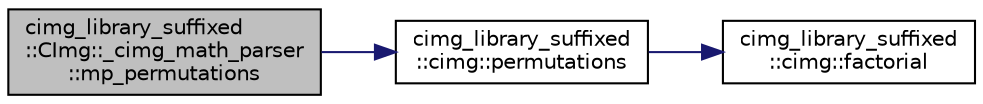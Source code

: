 digraph "cimg_library_suffixed::CImg::_cimg_math_parser::mp_permutations"
{
  edge [fontname="Helvetica",fontsize="10",labelfontname="Helvetica",labelfontsize="10"];
  node [fontname="Helvetica",fontsize="10",shape=record];
  rankdir="LR";
  Node907 [label="cimg_library_suffixed\l::CImg::_cimg_math_parser\l::mp_permutations",height=0.2,width=0.4,color="black", fillcolor="grey75", style="filled", fontcolor="black"];
  Node907 -> Node908 [color="midnightblue",fontsize="10",style="solid",fontname="Helvetica"];
  Node908 [label="cimg_library_suffixed\l::cimg::permutations",height=0.2,width=0.4,color="black", fillcolor="white", style="filled",URL="$namespacecimg__library__suffixed_1_1cimg.html#a4e6348dd82ed46fecc9f46981dc5bc0a",tooltip="Return the number of permutations of k objects in a set of n objects. "];
  Node908 -> Node909 [color="midnightblue",fontsize="10",style="solid",fontname="Helvetica"];
  Node909 [label="cimg_library_suffixed\l::cimg::factorial",height=0.2,width=0.4,color="black", fillcolor="white", style="filled",URL="$namespacecimg__library__suffixed_1_1cimg.html#a5c4845e4f0f1c87ec1cd97d7a8923cb6",tooltip="Return the factorial of n. "];
}
